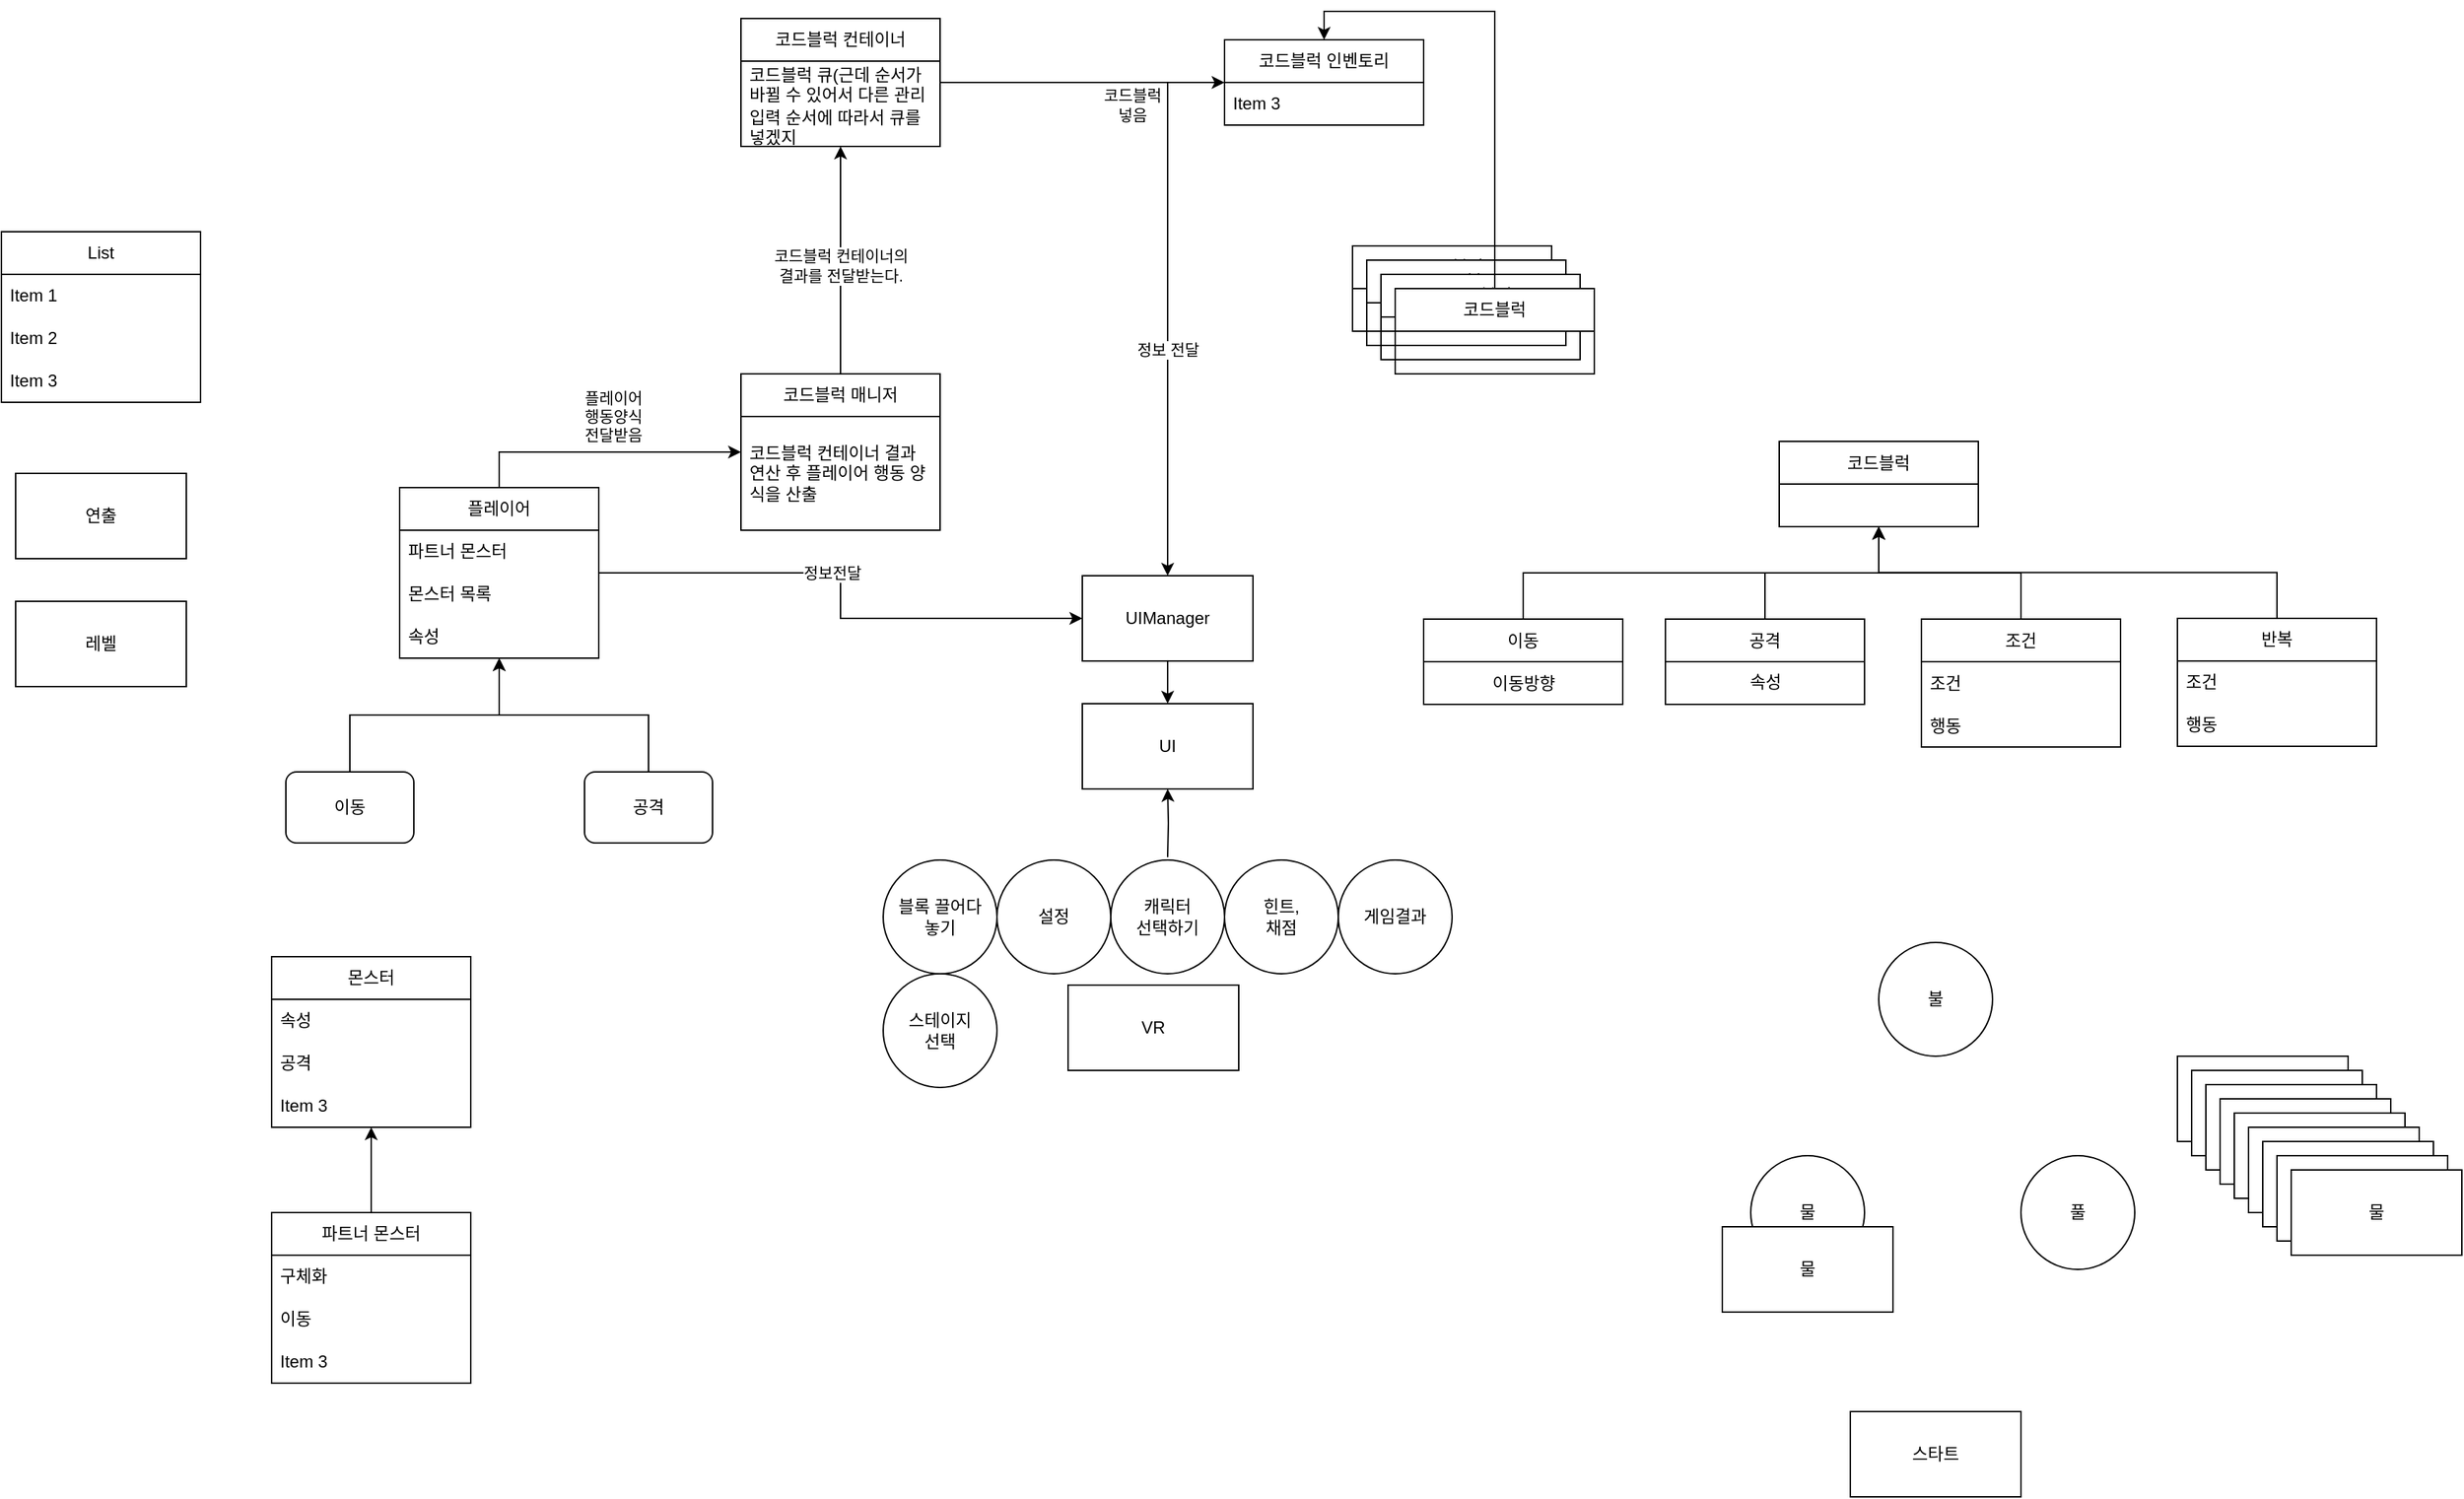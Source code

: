 <mxfile version="24.7.6">
  <diagram name="페이지-1" id="wMsTHO85GfH2o3mHVI5D">
    <mxGraphModel dx="2514" dy="868" grid="1" gridSize="10" guides="1" tooltips="1" connect="1" arrows="1" fold="1" page="1" pageScale="1" pageWidth="827" pageHeight="1169" math="0" shadow="0">
      <root>
        <mxCell id="0" />
        <mxCell id="1" parent="0" />
        <mxCell id="8Fbl0JBF0OxlYefqDnbC-3" value="UI" style="rounded=0;whiteSpace=wrap;html=1;" vertex="1" parent="1">
          <mxGeometry x="590" y="522" width="120" height="60" as="geometry" />
        </mxCell>
        <mxCell id="8Fbl0JBF0OxlYefqDnbC-4" value="레벨" style="rounded=0;whiteSpace=wrap;html=1;" vertex="1" parent="1">
          <mxGeometry x="-160" y="450" width="120" height="60" as="geometry" />
        </mxCell>
        <mxCell id="8Fbl0JBF0OxlYefqDnbC-5" value="연출" style="rounded=0;whiteSpace=wrap;html=1;" vertex="1" parent="1">
          <mxGeometry x="-160" y="360" width="120" height="60" as="geometry" />
        </mxCell>
        <mxCell id="8Fbl0JBF0OxlYefqDnbC-15" style="edgeStyle=orthogonalEdgeStyle;rounded=0;orthogonalLoop=1;jettySize=auto;html=1;" edge="1" parent="1" source="8Fbl0JBF0OxlYefqDnbC-6" target="8Fbl0JBF0OxlYefqDnbC-10">
          <mxGeometry relative="1" as="geometry" />
        </mxCell>
        <mxCell id="8Fbl0JBF0OxlYefqDnbC-6" value="이동" style="rounded=1;whiteSpace=wrap;html=1;" vertex="1" parent="1">
          <mxGeometry x="30" y="570" width="90" height="50" as="geometry" />
        </mxCell>
        <mxCell id="8Fbl0JBF0OxlYefqDnbC-16" style="edgeStyle=orthogonalEdgeStyle;rounded=0;orthogonalLoop=1;jettySize=auto;html=1;" edge="1" parent="1" source="8Fbl0JBF0OxlYefqDnbC-7" target="8Fbl0JBF0OxlYefqDnbC-10">
          <mxGeometry relative="1" as="geometry" />
        </mxCell>
        <mxCell id="8Fbl0JBF0OxlYefqDnbC-7" value="공격" style="rounded=1;whiteSpace=wrap;html=1;" vertex="1" parent="1">
          <mxGeometry x="240" y="570" width="90" height="50" as="geometry" />
        </mxCell>
        <mxCell id="8Fbl0JBF0OxlYefqDnbC-120" style="edgeStyle=orthogonalEdgeStyle;rounded=0;orthogonalLoop=1;jettySize=auto;html=1;entryX=0;entryY=0.5;entryDx=0;entryDy=0;" edge="1" parent="1" source="8Fbl0JBF0OxlYefqDnbC-10" target="8Fbl0JBF0OxlYefqDnbC-118">
          <mxGeometry relative="1" as="geometry" />
        </mxCell>
        <mxCell id="8Fbl0JBF0OxlYefqDnbC-123" value="정보전달" style="edgeLabel;html=1;align=center;verticalAlign=middle;resizable=0;points=[];" vertex="1" connectable="0" parent="8Fbl0JBF0OxlYefqDnbC-120">
          <mxGeometry x="-0.288" y="2" relative="1" as="geometry">
            <mxPoint x="31" y="2" as="offset" />
          </mxGeometry>
        </mxCell>
        <mxCell id="8Fbl0JBF0OxlYefqDnbC-10" value="플레이어" style="swimlane;fontStyle=0;childLayout=stackLayout;horizontal=1;startSize=30;horizontalStack=0;resizeParent=1;resizeParentMax=0;resizeLast=0;collapsible=1;marginBottom=0;whiteSpace=wrap;html=1;" vertex="1" parent="1">
          <mxGeometry x="110" y="370" width="140" height="120" as="geometry" />
        </mxCell>
        <mxCell id="8Fbl0JBF0OxlYefqDnbC-11" value="파트너 몬스터" style="text;strokeColor=none;fillColor=none;align=left;verticalAlign=middle;spacingLeft=4;spacingRight=4;overflow=hidden;points=[[0,0.5],[1,0.5]];portConstraint=eastwest;rotatable=0;whiteSpace=wrap;html=1;" vertex="1" parent="8Fbl0JBF0OxlYefqDnbC-10">
          <mxGeometry y="30" width="140" height="30" as="geometry" />
        </mxCell>
        <mxCell id="8Fbl0JBF0OxlYefqDnbC-12" value="몬스터 목록" style="text;strokeColor=none;fillColor=none;align=left;verticalAlign=middle;spacingLeft=4;spacingRight=4;overflow=hidden;points=[[0,0.5],[1,0.5]];portConstraint=eastwest;rotatable=0;whiteSpace=wrap;html=1;" vertex="1" parent="8Fbl0JBF0OxlYefqDnbC-10">
          <mxGeometry y="60" width="140" height="30" as="geometry" />
        </mxCell>
        <mxCell id="8Fbl0JBF0OxlYefqDnbC-19" value="속성" style="text;strokeColor=none;fillColor=none;align=left;verticalAlign=middle;spacingLeft=4;spacingRight=4;overflow=hidden;points=[[0,0.5],[1,0.5]];portConstraint=eastwest;rotatable=0;whiteSpace=wrap;html=1;" vertex="1" parent="8Fbl0JBF0OxlYefqDnbC-10">
          <mxGeometry y="90" width="140" height="30" as="geometry" />
        </mxCell>
        <mxCell id="8Fbl0JBF0OxlYefqDnbC-21" value="" style="edgeStyle=orthogonalEdgeStyle;rounded=0;orthogonalLoop=1;jettySize=auto;html=1;exitX=0.5;exitY=0;exitDx=0;exitDy=0;" edge="1" parent="1" source="8Fbl0JBF0OxlYefqDnbC-10" target="8Fbl0JBF0OxlYefqDnbC-44">
          <mxGeometry relative="1" as="geometry">
            <mxPoint x="310" y="400" as="sourcePoint" />
            <mxPoint x="360" y="320" as="targetPoint" />
          </mxGeometry>
        </mxCell>
        <mxCell id="8Fbl0JBF0OxlYefqDnbC-50" value="플레이어&lt;div&gt;행동양식&lt;/div&gt;&lt;div&gt;전달받음&lt;/div&gt;" style="edgeLabel;html=1;align=center;verticalAlign=middle;resizable=0;points=[];" vertex="1" connectable="0" parent="8Fbl0JBF0OxlYefqDnbC-21">
          <mxGeometry x="-0.2" y="-2" relative="1" as="geometry">
            <mxPoint x="27" y="-27" as="offset" />
          </mxGeometry>
        </mxCell>
        <mxCell id="8Fbl0JBF0OxlYefqDnbC-31" style="edgeStyle=orthogonalEdgeStyle;rounded=0;orthogonalLoop=1;jettySize=auto;html=1;exitX=0.5;exitY=0;exitDx=0;exitDy=0;entryX=0.5;entryY=1;entryDx=0;entryDy=0;entryPerimeter=0;" edge="1" parent="1" source="8Fbl0JBF0OxlYefqDnbC-44" target="8Fbl0JBF0OxlYefqDnbC-36">
          <mxGeometry relative="1" as="geometry">
            <mxPoint x="420" y="270" as="sourcePoint" />
            <mxPoint x="420" y="210" as="targetPoint" />
            <Array as="points">
              <mxPoint x="420" y="130" />
            </Array>
          </mxGeometry>
        </mxCell>
        <mxCell id="8Fbl0JBF0OxlYefqDnbC-48" value="코드블럭 컨테이너의&lt;div&gt;결과를 전달받는다.&lt;/div&gt;" style="edgeLabel;html=1;align=center;verticalAlign=middle;resizable=0;points=[];" vertex="1" connectable="0" parent="8Fbl0JBF0OxlYefqDnbC-31">
          <mxGeometry x="-0.1" y="1" relative="1" as="geometry">
            <mxPoint x="1" y="-4" as="offset" />
          </mxGeometry>
        </mxCell>
        <mxCell id="8Fbl0JBF0OxlYefqDnbC-22" value="코드블럭" style="swimlane;fontStyle=0;childLayout=stackLayout;horizontal=1;startSize=30;horizontalStack=0;resizeParent=1;resizeParentMax=0;resizeLast=0;collapsible=1;marginBottom=0;whiteSpace=wrap;html=1;" vertex="1" parent="1">
          <mxGeometry x="780" y="200" width="140" height="60" as="geometry" />
        </mxCell>
        <mxCell id="8Fbl0JBF0OxlYefqDnbC-26" value="코드블럭" style="swimlane;fontStyle=0;childLayout=stackLayout;horizontal=1;startSize=30;horizontalStack=0;resizeParent=1;resizeParentMax=0;resizeLast=0;collapsible=1;marginBottom=0;whiteSpace=wrap;html=1;" vertex="1" parent="1">
          <mxGeometry x="790" y="210" width="140" height="60" as="geometry" />
        </mxCell>
        <mxCell id="8Fbl0JBF0OxlYefqDnbC-27" value="코드블럭" style="swimlane;fontStyle=0;childLayout=stackLayout;horizontal=1;startSize=30;horizontalStack=0;resizeParent=1;resizeParentMax=0;resizeLast=0;collapsible=1;marginBottom=0;whiteSpace=wrap;html=1;" vertex="1" parent="1">
          <mxGeometry x="800" y="220" width="140" height="60" as="geometry" />
        </mxCell>
        <mxCell id="8Fbl0JBF0OxlYefqDnbC-42" style="edgeStyle=orthogonalEdgeStyle;rounded=0;orthogonalLoop=1;jettySize=auto;html=1;entryX=0.5;entryY=0;entryDx=0;entryDy=0;" edge="1" parent="1" source="8Fbl0JBF0OxlYefqDnbC-28" target="8Fbl0JBF0OxlYefqDnbC-38">
          <mxGeometry relative="1" as="geometry" />
        </mxCell>
        <mxCell id="8Fbl0JBF0OxlYefqDnbC-28" value="코드블럭" style="swimlane;fontStyle=0;childLayout=stackLayout;horizontal=1;startSize=30;horizontalStack=0;resizeParent=1;resizeParentMax=0;resizeLast=0;collapsible=1;marginBottom=0;whiteSpace=wrap;html=1;" vertex="1" parent="1">
          <mxGeometry x="810" y="230" width="140" height="60" as="geometry" />
        </mxCell>
        <mxCell id="8Fbl0JBF0OxlYefqDnbC-52" style="edgeStyle=orthogonalEdgeStyle;rounded=0;orthogonalLoop=1;jettySize=auto;html=1;" edge="1" parent="1" source="8Fbl0JBF0OxlYefqDnbC-34" target="8Fbl0JBF0OxlYefqDnbC-38">
          <mxGeometry relative="1" as="geometry" />
        </mxCell>
        <mxCell id="8Fbl0JBF0OxlYefqDnbC-53" value="코드블럭&lt;div&gt;넣음&lt;/div&gt;" style="edgeLabel;html=1;align=center;verticalAlign=middle;resizable=0;points=[];" vertex="1" connectable="0" parent="8Fbl0JBF0OxlYefqDnbC-52">
          <mxGeometry x="0.339" y="1" relative="1" as="geometry">
            <mxPoint x="1" y="17" as="offset" />
          </mxGeometry>
        </mxCell>
        <mxCell id="8Fbl0JBF0OxlYefqDnbC-119" style="edgeStyle=orthogonalEdgeStyle;rounded=0;orthogonalLoop=1;jettySize=auto;html=1;" edge="1" parent="1" source="8Fbl0JBF0OxlYefqDnbC-34" target="8Fbl0JBF0OxlYefqDnbC-118">
          <mxGeometry relative="1" as="geometry" />
        </mxCell>
        <mxCell id="8Fbl0JBF0OxlYefqDnbC-122" value="정보 전달" style="edgeLabel;html=1;align=center;verticalAlign=middle;resizable=0;points=[];" vertex="1" connectable="0" parent="8Fbl0JBF0OxlYefqDnbC-119">
          <mxGeometry x="0.373" relative="1" as="geometry">
            <mxPoint as="offset" />
          </mxGeometry>
        </mxCell>
        <mxCell id="8Fbl0JBF0OxlYefqDnbC-34" value="코드블럭 컨테이너" style="swimlane;fontStyle=0;childLayout=stackLayout;horizontal=1;startSize=30;horizontalStack=0;resizeParent=1;resizeParentMax=0;resizeLast=0;collapsible=1;marginBottom=0;whiteSpace=wrap;html=1;" vertex="1" parent="1">
          <mxGeometry x="350" y="40" width="140" height="90" as="geometry" />
        </mxCell>
        <mxCell id="8Fbl0JBF0OxlYefqDnbC-35" value="코드블럭 큐(근데 순서가 바뀔 수 있어서 다른 관리방법도 가능)" style="text;strokeColor=none;fillColor=none;align=left;verticalAlign=middle;spacingLeft=4;spacingRight=4;overflow=hidden;points=[[0,0.5],[1,0.5]];portConstraint=eastwest;rotatable=0;whiteSpace=wrap;html=1;" vertex="1" parent="8Fbl0JBF0OxlYefqDnbC-34">
          <mxGeometry y="30" width="140" height="30" as="geometry" />
        </mxCell>
        <mxCell id="8Fbl0JBF0OxlYefqDnbC-36" value="입력 순서에 따라서 큐를 넣겠지" style="text;strokeColor=none;fillColor=none;align=left;verticalAlign=middle;spacingLeft=4;spacingRight=4;overflow=hidden;points=[[0,0.5],[1,0.5]];portConstraint=eastwest;rotatable=0;whiteSpace=wrap;html=1;" vertex="1" parent="8Fbl0JBF0OxlYefqDnbC-34">
          <mxGeometry y="60" width="140" height="30" as="geometry" />
        </mxCell>
        <mxCell id="8Fbl0JBF0OxlYefqDnbC-38" value="코드블럭 인벤토리" style="swimlane;fontStyle=0;childLayout=stackLayout;horizontal=1;startSize=30;horizontalStack=0;resizeParent=1;resizeParentMax=0;resizeLast=0;collapsible=1;marginBottom=0;whiteSpace=wrap;html=1;" vertex="1" parent="1">
          <mxGeometry x="690" y="55" width="140" height="60" as="geometry" />
        </mxCell>
        <mxCell id="8Fbl0JBF0OxlYefqDnbC-41" value="Item 3" style="text;strokeColor=none;fillColor=none;align=left;verticalAlign=middle;spacingLeft=4;spacingRight=4;overflow=hidden;points=[[0,0.5],[1,0.5]];portConstraint=eastwest;rotatable=0;whiteSpace=wrap;html=1;" vertex="1" parent="8Fbl0JBF0OxlYefqDnbC-38">
          <mxGeometry y="30" width="140" height="30" as="geometry" />
        </mxCell>
        <mxCell id="8Fbl0JBF0OxlYefqDnbC-44" value="코드블럭 매니저" style="swimlane;fontStyle=0;childLayout=stackLayout;horizontal=1;startSize=30;horizontalStack=0;resizeParent=1;resizeParentMax=0;resizeLast=0;collapsible=1;marginBottom=0;whiteSpace=wrap;html=1;" vertex="1" parent="1">
          <mxGeometry x="350" y="290" width="140" height="110" as="geometry" />
        </mxCell>
        <mxCell id="8Fbl0JBF0OxlYefqDnbC-46" value="코드블럭 컨테이너 결과&lt;div&gt;연산 후 플레이어 행동 양식을 산출&lt;/div&gt;" style="text;strokeColor=none;fillColor=none;align=left;verticalAlign=middle;spacingLeft=4;spacingRight=4;overflow=hidden;points=[[0,0.5],[1,0.5]];portConstraint=eastwest;rotatable=0;whiteSpace=wrap;html=1;" vertex="1" parent="8Fbl0JBF0OxlYefqDnbC-44">
          <mxGeometry y="30" width="140" height="80" as="geometry" />
        </mxCell>
        <mxCell id="8Fbl0JBF0OxlYefqDnbC-67" value="코드블럭" style="swimlane;fontStyle=0;childLayout=stackLayout;horizontal=1;startSize=30;horizontalStack=0;resizeParent=1;resizeParentMax=0;resizeLast=0;collapsible=1;marginBottom=0;whiteSpace=wrap;html=1;" vertex="1" parent="1">
          <mxGeometry x="1080" y="337.5" width="140" height="60" as="geometry" />
        </mxCell>
        <mxCell id="8Fbl0JBF0OxlYefqDnbC-77" style="edgeStyle=orthogonalEdgeStyle;rounded=0;orthogonalLoop=1;jettySize=auto;html=1;" edge="1" parent="1" source="8Fbl0JBF0OxlYefqDnbC-86" target="8Fbl0JBF0OxlYefqDnbC-67">
          <mxGeometry relative="1" as="geometry">
            <mxPoint x="1240" y="462.5" as="sourcePoint" />
          </mxGeometry>
        </mxCell>
        <mxCell id="8Fbl0JBF0OxlYefqDnbC-75" style="edgeStyle=orthogonalEdgeStyle;rounded=0;orthogonalLoop=1;jettySize=auto;html=1;entryX=0.5;entryY=1;entryDx=0;entryDy=0;" edge="1" parent="1" source="8Fbl0JBF0OxlYefqDnbC-69" target="8Fbl0JBF0OxlYefqDnbC-67">
          <mxGeometry relative="1" as="geometry" />
        </mxCell>
        <mxCell id="8Fbl0JBF0OxlYefqDnbC-69" value="공격" style="swimlane;fontStyle=0;childLayout=stackLayout;horizontal=1;startSize=30;horizontalStack=0;resizeParent=1;resizeParentMax=0;resizeLast=0;collapsible=1;marginBottom=0;whiteSpace=wrap;html=1;" vertex="1" parent="1">
          <mxGeometry x="1000" y="462.5" width="140" height="60" as="geometry" />
        </mxCell>
        <mxCell id="8Fbl0JBF0OxlYefqDnbC-74" style="edgeStyle=orthogonalEdgeStyle;rounded=0;orthogonalLoop=1;jettySize=auto;html=1;exitX=0.5;exitY=0;exitDx=0;exitDy=0;entryX=0.5;entryY=1;entryDx=0;entryDy=0;" edge="1" parent="1" source="8Fbl0JBF0OxlYefqDnbC-70" target="8Fbl0JBF0OxlYefqDnbC-67">
          <mxGeometry relative="1" as="geometry" />
        </mxCell>
        <mxCell id="8Fbl0JBF0OxlYefqDnbC-70" value="이동" style="swimlane;fontStyle=0;childLayout=stackLayout;horizontal=1;startSize=30;horizontalStack=0;resizeParent=1;resizeParentMax=0;resizeLast=0;collapsible=1;marginBottom=0;whiteSpace=wrap;html=1;" vertex="1" parent="1">
          <mxGeometry x="830" y="462.5" width="140" height="60" as="geometry" />
        </mxCell>
        <mxCell id="8Fbl0JBF0OxlYefqDnbC-81" value="이동방향" style="text;html=1;align=center;verticalAlign=middle;resizable=0;points=[];autosize=1;strokeColor=none;fillColor=none;" vertex="1" parent="8Fbl0JBF0OxlYefqDnbC-70">
          <mxGeometry y="30" width="140" height="30" as="geometry" />
        </mxCell>
        <mxCell id="8Fbl0JBF0OxlYefqDnbC-78" style="edgeStyle=orthogonalEdgeStyle;rounded=0;orthogonalLoop=1;jettySize=auto;html=1;exitX=0.5;exitY=0;exitDx=0;exitDy=0;" edge="1" parent="1" source="8Fbl0JBF0OxlYefqDnbC-90" target="8Fbl0JBF0OxlYefqDnbC-67">
          <mxGeometry relative="1" as="geometry">
            <mxPoint x="1410" y="462.5" as="sourcePoint" />
          </mxGeometry>
        </mxCell>
        <mxCell id="8Fbl0JBF0OxlYefqDnbC-84" value="속성" style="text;html=1;align=center;verticalAlign=middle;resizable=0;points=[];autosize=1;strokeColor=none;fillColor=none;" vertex="1" parent="1">
          <mxGeometry x="1045" y="492" width="50" height="30" as="geometry" />
        </mxCell>
        <mxCell id="8Fbl0JBF0OxlYefqDnbC-86" value="조건" style="swimlane;fontStyle=0;childLayout=stackLayout;horizontal=1;startSize=30;horizontalStack=0;resizeParent=1;resizeParentMax=0;resizeLast=0;collapsible=1;marginBottom=0;whiteSpace=wrap;html=1;" vertex="1" parent="1">
          <mxGeometry x="1180" y="462.5" width="140" height="90" as="geometry" />
        </mxCell>
        <mxCell id="8Fbl0JBF0OxlYefqDnbC-87" value="조건" style="text;strokeColor=none;fillColor=none;align=left;verticalAlign=middle;spacingLeft=4;spacingRight=4;overflow=hidden;points=[[0,0.5],[1,0.5]];portConstraint=eastwest;rotatable=0;whiteSpace=wrap;html=1;" vertex="1" parent="8Fbl0JBF0OxlYefqDnbC-86">
          <mxGeometry y="30" width="140" height="30" as="geometry" />
        </mxCell>
        <mxCell id="8Fbl0JBF0OxlYefqDnbC-88" value="행동" style="text;strokeColor=none;fillColor=none;align=left;verticalAlign=middle;spacingLeft=4;spacingRight=4;overflow=hidden;points=[[0,0.5],[1,0.5]];portConstraint=eastwest;rotatable=0;whiteSpace=wrap;html=1;" vertex="1" parent="8Fbl0JBF0OxlYefqDnbC-86">
          <mxGeometry y="60" width="140" height="30" as="geometry" />
        </mxCell>
        <mxCell id="8Fbl0JBF0OxlYefqDnbC-90" value="반복" style="swimlane;fontStyle=0;childLayout=stackLayout;horizontal=1;startSize=30;horizontalStack=0;resizeParent=1;resizeParentMax=0;resizeLast=0;collapsible=1;marginBottom=0;whiteSpace=wrap;html=1;" vertex="1" parent="1">
          <mxGeometry x="1360" y="462" width="140" height="90" as="geometry" />
        </mxCell>
        <mxCell id="8Fbl0JBF0OxlYefqDnbC-91" value="조건" style="text;strokeColor=none;fillColor=none;align=left;verticalAlign=middle;spacingLeft=4;spacingRight=4;overflow=hidden;points=[[0,0.5],[1,0.5]];portConstraint=eastwest;rotatable=0;whiteSpace=wrap;html=1;" vertex="1" parent="8Fbl0JBF0OxlYefqDnbC-90">
          <mxGeometry y="30" width="140" height="30" as="geometry" />
        </mxCell>
        <mxCell id="8Fbl0JBF0OxlYefqDnbC-92" value="행동" style="text;strokeColor=none;fillColor=none;align=left;verticalAlign=middle;spacingLeft=4;spacingRight=4;overflow=hidden;points=[[0,0.5],[1,0.5]];portConstraint=eastwest;rotatable=0;whiteSpace=wrap;html=1;" vertex="1" parent="8Fbl0JBF0OxlYefqDnbC-90">
          <mxGeometry y="60" width="140" height="30" as="geometry" />
        </mxCell>
        <mxCell id="8Fbl0JBF0OxlYefqDnbC-93" value="VR" style="whiteSpace=wrap;html=1;" vertex="1" parent="1">
          <mxGeometry x="580" y="720" width="120" height="60" as="geometry" />
        </mxCell>
        <mxCell id="8Fbl0JBF0OxlYefqDnbC-94" value="불" style="ellipse;whiteSpace=wrap;html=1;aspect=fixed;" vertex="1" parent="1">
          <mxGeometry x="1150" y="690" width="80" height="80" as="geometry" />
        </mxCell>
        <mxCell id="8Fbl0JBF0OxlYefqDnbC-95" value="물" style="ellipse;whiteSpace=wrap;html=1;aspect=fixed;" vertex="1" parent="1">
          <mxGeometry x="1060" y="840" width="80" height="80" as="geometry" />
        </mxCell>
        <mxCell id="8Fbl0JBF0OxlYefqDnbC-96" value="풀" style="ellipse;whiteSpace=wrap;html=1;aspect=fixed;" vertex="1" parent="1">
          <mxGeometry x="1250" y="840" width="80" height="80" as="geometry" />
        </mxCell>
        <mxCell id="8Fbl0JBF0OxlYefqDnbC-97" value="스타트" style="whiteSpace=wrap;html=1;" vertex="1" parent="1">
          <mxGeometry x="1130" y="1020" width="120" height="60" as="geometry" />
        </mxCell>
        <mxCell id="8Fbl0JBF0OxlYefqDnbC-98" value="" style="rounded=0;whiteSpace=wrap;html=1;" vertex="1" parent="1">
          <mxGeometry x="1360" y="770" width="120" height="60" as="geometry" />
        </mxCell>
        <mxCell id="8Fbl0JBF0OxlYefqDnbC-99" value="" style="rounded=0;whiteSpace=wrap;html=1;" vertex="1" parent="1">
          <mxGeometry x="1370" y="780" width="120" height="60" as="geometry" />
        </mxCell>
        <mxCell id="8Fbl0JBF0OxlYefqDnbC-100" value="" style="rounded=0;whiteSpace=wrap;html=1;" vertex="1" parent="1">
          <mxGeometry x="1380" y="790" width="120" height="60" as="geometry" />
        </mxCell>
        <mxCell id="8Fbl0JBF0OxlYefqDnbC-101" value="" style="rounded=0;whiteSpace=wrap;html=1;" vertex="1" parent="1">
          <mxGeometry x="1390" y="800" width="120" height="60" as="geometry" />
        </mxCell>
        <mxCell id="8Fbl0JBF0OxlYefqDnbC-102" value="" style="rounded=0;whiteSpace=wrap;html=1;" vertex="1" parent="1">
          <mxGeometry x="1400" y="810" width="120" height="60" as="geometry" />
        </mxCell>
        <mxCell id="8Fbl0JBF0OxlYefqDnbC-103" value="" style="rounded=0;whiteSpace=wrap;html=1;" vertex="1" parent="1">
          <mxGeometry x="1410" y="820" width="120" height="60" as="geometry" />
        </mxCell>
        <mxCell id="8Fbl0JBF0OxlYefqDnbC-104" value="" style="rounded=0;whiteSpace=wrap;html=1;" vertex="1" parent="1">
          <mxGeometry x="1420" y="830" width="120" height="60" as="geometry" />
        </mxCell>
        <mxCell id="8Fbl0JBF0OxlYefqDnbC-105" value="" style="rounded=0;whiteSpace=wrap;html=1;" vertex="1" parent="1">
          <mxGeometry x="1430" y="840" width="120" height="60" as="geometry" />
        </mxCell>
        <mxCell id="8Fbl0JBF0OxlYefqDnbC-106" value="물" style="rounded=0;whiteSpace=wrap;html=1;" vertex="1" parent="1">
          <mxGeometry x="1440" y="850" width="120" height="60" as="geometry" />
        </mxCell>
        <mxCell id="8Fbl0JBF0OxlYefqDnbC-107" value="물" style="rounded=0;whiteSpace=wrap;html=1;" vertex="1" parent="1">
          <mxGeometry x="1040" y="890" width="120" height="60" as="geometry" />
        </mxCell>
        <mxCell id="8Fbl0JBF0OxlYefqDnbC-108" value="블록 끌어다&lt;div&gt;놓기&lt;/div&gt;" style="ellipse;whiteSpace=wrap;html=1;aspect=fixed;" vertex="1" parent="1">
          <mxGeometry x="450" y="632" width="80" height="80" as="geometry" />
        </mxCell>
        <mxCell id="8Fbl0JBF0OxlYefqDnbC-112" style="edgeStyle=orthogonalEdgeStyle;rounded=0;orthogonalLoop=1;jettySize=auto;html=1;" edge="1" parent="1" target="8Fbl0JBF0OxlYefqDnbC-3">
          <mxGeometry relative="1" as="geometry">
            <mxPoint x="650" y="630" as="sourcePoint" />
          </mxGeometry>
        </mxCell>
        <mxCell id="8Fbl0JBF0OxlYefqDnbC-109" value="캐릭터&lt;div&gt;선택하기&lt;/div&gt;" style="ellipse;whiteSpace=wrap;html=1;aspect=fixed;" vertex="1" parent="1">
          <mxGeometry x="610" y="632" width="80" height="80" as="geometry" />
        </mxCell>
        <mxCell id="8Fbl0JBF0OxlYefqDnbC-113" value="힌트,&lt;div&gt;채점&lt;/div&gt;" style="ellipse;whiteSpace=wrap;html=1;aspect=fixed;" vertex="1" parent="1">
          <mxGeometry x="690" y="632" width="80" height="80" as="geometry" />
        </mxCell>
        <mxCell id="8Fbl0JBF0OxlYefqDnbC-115" value="설정" style="ellipse;whiteSpace=wrap;html=1;aspect=fixed;" vertex="1" parent="1">
          <mxGeometry x="530" y="632" width="80" height="80" as="geometry" />
        </mxCell>
        <mxCell id="8Fbl0JBF0OxlYefqDnbC-116" value="게임결과" style="ellipse;whiteSpace=wrap;html=1;aspect=fixed;" vertex="1" parent="1">
          <mxGeometry x="770" y="632" width="80" height="80" as="geometry" />
        </mxCell>
        <mxCell id="8Fbl0JBF0OxlYefqDnbC-117" value="스테이지&lt;div&gt;선택&lt;/div&gt;" style="ellipse;whiteSpace=wrap;html=1;aspect=fixed;" vertex="1" parent="1">
          <mxGeometry x="450" y="712" width="80" height="80" as="geometry" />
        </mxCell>
        <mxCell id="8Fbl0JBF0OxlYefqDnbC-121" style="edgeStyle=orthogonalEdgeStyle;rounded=0;orthogonalLoop=1;jettySize=auto;html=1;" edge="1" parent="1" source="8Fbl0JBF0OxlYefqDnbC-118" target="8Fbl0JBF0OxlYefqDnbC-3">
          <mxGeometry relative="1" as="geometry" />
        </mxCell>
        <mxCell id="8Fbl0JBF0OxlYefqDnbC-118" value="UIManager" style="rounded=0;whiteSpace=wrap;html=1;" vertex="1" parent="1">
          <mxGeometry x="590" y="432" width="120" height="60" as="geometry" />
        </mxCell>
        <mxCell id="8Fbl0JBF0OxlYefqDnbC-125" value="List" style="swimlane;fontStyle=0;childLayout=stackLayout;horizontal=1;startSize=30;horizontalStack=0;resizeParent=1;resizeParentMax=0;resizeLast=0;collapsible=1;marginBottom=0;whiteSpace=wrap;html=1;" vertex="1" parent="1">
          <mxGeometry x="-170" y="190" width="140" height="120" as="geometry" />
        </mxCell>
        <mxCell id="8Fbl0JBF0OxlYefqDnbC-126" value="Item 1" style="text;strokeColor=none;fillColor=none;align=left;verticalAlign=middle;spacingLeft=4;spacingRight=4;overflow=hidden;points=[[0,0.5],[1,0.5]];portConstraint=eastwest;rotatable=0;whiteSpace=wrap;html=1;" vertex="1" parent="8Fbl0JBF0OxlYefqDnbC-125">
          <mxGeometry y="30" width="140" height="30" as="geometry" />
        </mxCell>
        <mxCell id="8Fbl0JBF0OxlYefqDnbC-127" value="Item 2" style="text;strokeColor=none;fillColor=none;align=left;verticalAlign=middle;spacingLeft=4;spacingRight=4;overflow=hidden;points=[[0,0.5],[1,0.5]];portConstraint=eastwest;rotatable=0;whiteSpace=wrap;html=1;" vertex="1" parent="8Fbl0JBF0OxlYefqDnbC-125">
          <mxGeometry y="60" width="140" height="30" as="geometry" />
        </mxCell>
        <mxCell id="8Fbl0JBF0OxlYefqDnbC-128" value="Item 3" style="text;strokeColor=none;fillColor=none;align=left;verticalAlign=middle;spacingLeft=4;spacingRight=4;overflow=hidden;points=[[0,0.5],[1,0.5]];portConstraint=eastwest;rotatable=0;whiteSpace=wrap;html=1;" vertex="1" parent="8Fbl0JBF0OxlYefqDnbC-125">
          <mxGeometry y="90" width="140" height="30" as="geometry" />
        </mxCell>
        <mxCell id="8Fbl0JBF0OxlYefqDnbC-129" value="몬스터" style="swimlane;fontStyle=0;childLayout=stackLayout;horizontal=1;startSize=30;horizontalStack=0;resizeParent=1;resizeParentMax=0;resizeLast=0;collapsible=1;marginBottom=0;whiteSpace=wrap;html=1;" vertex="1" parent="1">
          <mxGeometry x="20" y="700" width="140" height="120" as="geometry" />
        </mxCell>
        <mxCell id="8Fbl0JBF0OxlYefqDnbC-130" value="속성" style="text;strokeColor=none;fillColor=none;align=left;verticalAlign=middle;spacingLeft=4;spacingRight=4;overflow=hidden;points=[[0,0.5],[1,0.5]];portConstraint=eastwest;rotatable=0;whiteSpace=wrap;html=1;" vertex="1" parent="8Fbl0JBF0OxlYefqDnbC-129">
          <mxGeometry y="30" width="140" height="30" as="geometry" />
        </mxCell>
        <mxCell id="8Fbl0JBF0OxlYefqDnbC-131" value="공격" style="text;strokeColor=none;fillColor=none;align=left;verticalAlign=middle;spacingLeft=4;spacingRight=4;overflow=hidden;points=[[0,0.5],[1,0.5]];portConstraint=eastwest;rotatable=0;whiteSpace=wrap;html=1;" vertex="1" parent="8Fbl0JBF0OxlYefqDnbC-129">
          <mxGeometry y="60" width="140" height="30" as="geometry" />
        </mxCell>
        <mxCell id="8Fbl0JBF0OxlYefqDnbC-132" value="Item 3" style="text;strokeColor=none;fillColor=none;align=left;verticalAlign=middle;spacingLeft=4;spacingRight=4;overflow=hidden;points=[[0,0.5],[1,0.5]];portConstraint=eastwest;rotatable=0;whiteSpace=wrap;html=1;" vertex="1" parent="8Fbl0JBF0OxlYefqDnbC-129">
          <mxGeometry y="90" width="140" height="30" as="geometry" />
        </mxCell>
        <mxCell id="8Fbl0JBF0OxlYefqDnbC-137" style="edgeStyle=orthogonalEdgeStyle;rounded=0;orthogonalLoop=1;jettySize=auto;html=1;" edge="1" parent="1" source="8Fbl0JBF0OxlYefqDnbC-133" target="8Fbl0JBF0OxlYefqDnbC-129">
          <mxGeometry relative="1" as="geometry" />
        </mxCell>
        <mxCell id="8Fbl0JBF0OxlYefqDnbC-133" value="파트너 몬스터" style="swimlane;fontStyle=0;childLayout=stackLayout;horizontal=1;startSize=30;horizontalStack=0;resizeParent=1;resizeParentMax=0;resizeLast=0;collapsible=1;marginBottom=0;whiteSpace=wrap;html=1;" vertex="1" parent="1">
          <mxGeometry x="20" y="880" width="140" height="120" as="geometry" />
        </mxCell>
        <mxCell id="8Fbl0JBF0OxlYefqDnbC-134" value="구체화" style="text;strokeColor=none;fillColor=none;align=left;verticalAlign=middle;spacingLeft=4;spacingRight=4;overflow=hidden;points=[[0,0.5],[1,0.5]];portConstraint=eastwest;rotatable=0;whiteSpace=wrap;html=1;" vertex="1" parent="8Fbl0JBF0OxlYefqDnbC-133">
          <mxGeometry y="30" width="140" height="30" as="geometry" />
        </mxCell>
        <mxCell id="8Fbl0JBF0OxlYefqDnbC-135" value="이동" style="text;strokeColor=none;fillColor=none;align=left;verticalAlign=middle;spacingLeft=4;spacingRight=4;overflow=hidden;points=[[0,0.5],[1,0.5]];portConstraint=eastwest;rotatable=0;whiteSpace=wrap;html=1;" vertex="1" parent="8Fbl0JBF0OxlYefqDnbC-133">
          <mxGeometry y="60" width="140" height="30" as="geometry" />
        </mxCell>
        <mxCell id="8Fbl0JBF0OxlYefqDnbC-136" value="Item 3" style="text;strokeColor=none;fillColor=none;align=left;verticalAlign=middle;spacingLeft=4;spacingRight=4;overflow=hidden;points=[[0,0.5],[1,0.5]];portConstraint=eastwest;rotatable=0;whiteSpace=wrap;html=1;" vertex="1" parent="8Fbl0JBF0OxlYefqDnbC-133">
          <mxGeometry y="90" width="140" height="30" as="geometry" />
        </mxCell>
      </root>
    </mxGraphModel>
  </diagram>
</mxfile>
